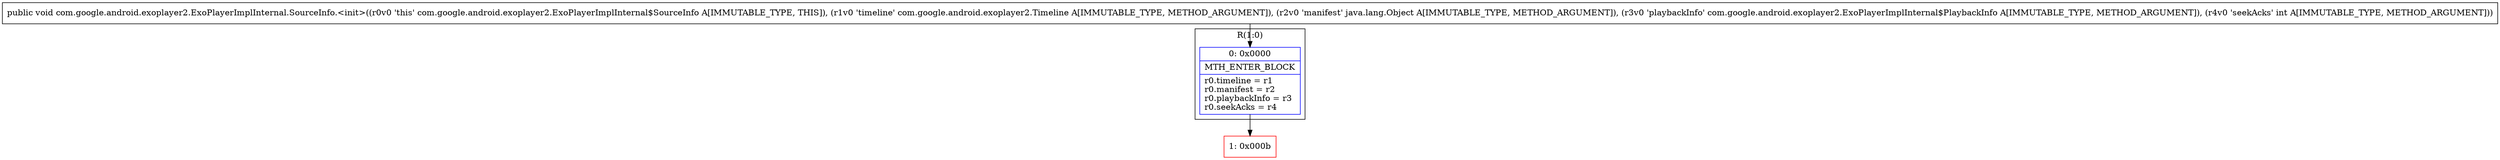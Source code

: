 digraph "CFG forcom.google.android.exoplayer2.ExoPlayerImplInternal.SourceInfo.\<init\>(Lcom\/google\/android\/exoplayer2\/Timeline;Ljava\/lang\/Object;Lcom\/google\/android\/exoplayer2\/ExoPlayerImplInternal$PlaybackInfo;I)V" {
subgraph cluster_Region_203238717 {
label = "R(1:0)";
node [shape=record,color=blue];
Node_0 [shape=record,label="{0\:\ 0x0000|MTH_ENTER_BLOCK\l|r0.timeline = r1\lr0.manifest = r2\lr0.playbackInfo = r3\lr0.seekAcks = r4\l}"];
}
Node_1 [shape=record,color=red,label="{1\:\ 0x000b}"];
MethodNode[shape=record,label="{public void com.google.android.exoplayer2.ExoPlayerImplInternal.SourceInfo.\<init\>((r0v0 'this' com.google.android.exoplayer2.ExoPlayerImplInternal$SourceInfo A[IMMUTABLE_TYPE, THIS]), (r1v0 'timeline' com.google.android.exoplayer2.Timeline A[IMMUTABLE_TYPE, METHOD_ARGUMENT]), (r2v0 'manifest' java.lang.Object A[IMMUTABLE_TYPE, METHOD_ARGUMENT]), (r3v0 'playbackInfo' com.google.android.exoplayer2.ExoPlayerImplInternal$PlaybackInfo A[IMMUTABLE_TYPE, METHOD_ARGUMENT]), (r4v0 'seekAcks' int A[IMMUTABLE_TYPE, METHOD_ARGUMENT])) }"];
MethodNode -> Node_0;
Node_0 -> Node_1;
}

